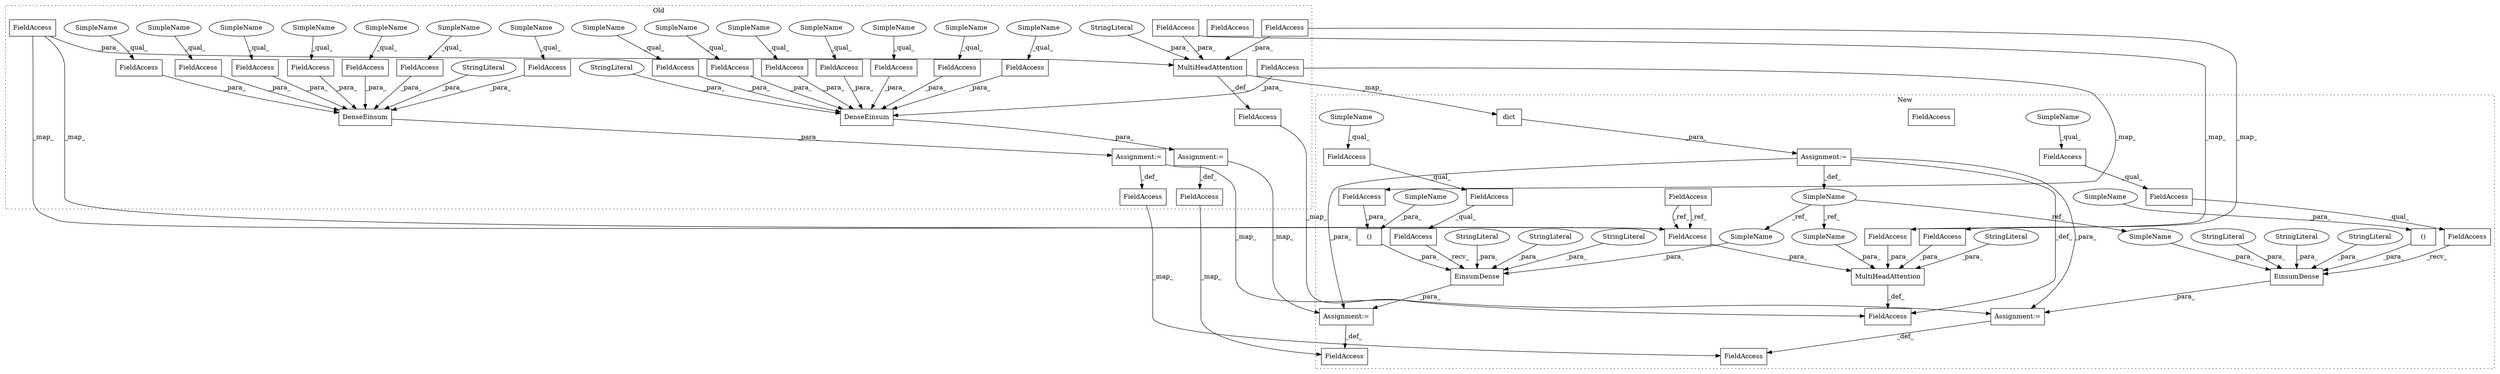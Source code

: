 digraph G {
subgraph cluster0 {
1 [label="DenseEinsum" a="32" s="3909,4133" l="12,1" shape="box"];
3 [label="FieldAccess" a="22" s="4073" l="23" shape="box"];
10 [label="StringLiteral" a="45" s="4119" l="14" shape="ellipse"];
14 [label="FieldAccess" a="22" s="4466" l="24" shape="box"];
20 [label="FieldAccess" a="22" s="3975" l="22" shape="box"];
21 [label="FieldAccess" a="22" s="4097" l="21" shape="box"];
22 [label="FieldAccess" a="22" s="4023" l="22" shape="box"];
23 [label="FieldAccess" a="22" s="3998" l="24" shape="box"];
24 [label="FieldAccess" a="22" s="4046" l="26" shape="box"];
25 [label="FieldAccess" a="22" s="3950" l="24" shape="box"];
29 [label="FieldAccess" a="22" s="4514" l="24" shape="box"];
30 [label="FieldAccess" a="22" s="4613" l="21" shape="box"];
31 [label="FieldAccess" a="22" s="4539" l="22" shape="box"];
32 [label="FieldAccess" a="22" s="4562" l="26" shape="box"];
33 [label="FieldAccess" a="22" s="4491" l="22" shape="box"];
34 [label="FieldAccess" a="22" s="4589" l="23" shape="box"];
36 [label="DenseEinsum" a="32" s="4442,4643" l="12,1" shape="box"];
38 [label="StringLiteral" a="45" s="4635" l="8" shape="ellipse"];
39 [label="FieldAccess" a="22" s="3921" l="23" shape="box"];
43 [label="MultiHeadAttention" a="32" s="3236,3511" l="19,1" shape="box"];
44 [label="StringLiteral" a="45" s="3495" l="16" shape="ellipse"];
45 [label="FieldAccess" a="22" s="3271" l="25" shape="box"];
47 [label="FieldAccess" a="22" s="4410" l="18" shape="box"];
49 [label="FieldAccess" a="22" s="3297" l="28" shape="box"];
51 [label="FieldAccess" a="22" s="3255" l="15" shape="box"];
54 [label="FieldAccess" a="22" s="3871" l="24" shape="box"];
55 [label="Assignment:=" a="7" s="4428" l="1" shape="box"];
58 [label="Assignment:=" a="7" s="3895" l="1" shape="box"];
59 [label="FieldAccess" a="22" s="3586" l="28" shape="box"];
69 [label="SimpleName" a="42" s="4562" l="4" shape="ellipse"];
70 [label="SimpleName" a="42" s="4023" l="4" shape="ellipse"];
71 [label="SimpleName" a="42" s="3950" l="4" shape="ellipse"];
72 [label="SimpleName" a="42" s="4613" l="4" shape="ellipse"];
73 [label="SimpleName" a="42" s="3998" l="4" shape="ellipse"];
74 [label="SimpleName" a="42" s="4466" l="4" shape="ellipse"];
75 [label="SimpleName" a="42" s="4539" l="4" shape="ellipse"];
76 [label="SimpleName" a="42" s="4073" l="4" shape="ellipse"];
77 [label="SimpleName" a="42" s="4589" l="4" shape="ellipse"];
78 [label="SimpleName" a="42" s="3975" l="4" shape="ellipse"];
79 [label="SimpleName" a="42" s="4514" l="4" shape="ellipse"];
80 [label="SimpleName" a="42" s="4097" l="4" shape="ellipse"];
81 [label="SimpleName" a="42" s="4046" l="4" shape="ellipse"];
82 [label="SimpleName" a="42" s="4491" l="4" shape="ellipse"];
83 [label="FieldAccess" a="22" s="3271" l="25" shape="box"];
label = "Old";
style="dotted";
}
subgraph cluster1 {
2 [label="()" a="106" s="4397" l="28" shape="box"];
4 [label="EinsumDense" a="32" s="4366,4453" l="12,1" shape="box"];
5 [label="SimpleName" a="42" s="3160" l="13" shape="ellipse"];
6 [label="EinsumDense" a="32" s="3928,4033" l="12,1" shape="box"];
7 [label="StringLiteral" a="45" s="3940" l="13" shape="ellipse"];
8 [label="StringLiteral" a="45" s="4005" l="14" shape="ellipse"];
9 [label="StringLiteral" a="45" s="4001" l="3" shape="ellipse"];
11 [label="StringLiteral" a="45" s="4431" l="8" shape="ellipse"];
12 [label="StringLiteral" a="45" s="4427" l="3" shape="ellipse"];
13 [label="StringLiteral" a="45" s="4378" l="13" shape="ellipse"];
15 [label="FieldAccess" a="22" s="4329" l="36" shape="box"];
16 [label="FieldAccess" a="22" s="4329" l="23" shape="box"];
17 [label="FieldAccess" a="22" s="4329" l="16" shape="box"];
18 [label="FieldAccess" a="22" s="3891" l="16" shape="box"];
19 [label="FieldAccess" a="22" s="3891" l="23" shape="box"];
26 [label="FieldAccess" a="22" s="3891" l="36" shape="box"];
27 [label="Assignment:=" a="7" s="3173" l="1" shape="box"];
28 [label="()" a="106" s="3959" l="40" shape="box"];
35 [label="MultiHeadAttention" a="32" s="3386,3506" l="19,1" shape="box"];
37 [label="StringLiteral" a="45" s="3476" l="16" shape="ellipse"];
40 [label="FieldAccess" a="22" s="3976" l="23" shape="box"];
41 [label="FieldAccess" a="22" s="3094" l="25" shape="box"];
42 [label="dict" a="32" s="3174,3347" l="5,1" shape="box"];
46 [label="FieldAccess" a="22" s="3421" l="25" shape="box"];
48 [label="FieldAccess" a="22" s="4310" l="18" shape="box"];
50 [label="FieldAccess" a="22" s="3447" l="28" shape="box"];
52 [label="FieldAccess" a="22" s="3405" l="15" shape="box"];
53 [label="FieldAccess" a="22" s="3866" l="24" shape="box"];
56 [label="Assignment:=" a="7" s="4328" l="1" shape="box"];
57 [label="Assignment:=" a="7" s="3890" l="1" shape="box"];
60 [label="FieldAccess" a="22" s="3581" l="28" shape="box"];
61 [label="SimpleName" a="42" s="3493" l="13" shape="ellipse"];
62 [label="SimpleName" a="42" s="4020" l="13" shape="ellipse"];
63 [label="SimpleName" a="42" s="4440" l="13" shape="ellipse"];
64 [label="SimpleName" a="42" s="4329" l="10" shape="ellipse"];
65 [label="SimpleName" a="42" s="3891" l="10" shape="ellipse"];
66 [label="SimpleName" a="42" s="3959" l="4" shape="ellipse"];
67 [label="SimpleName" a="42" s="4397" l="4" shape="ellipse"];
68 [label="FieldAccess" a="22" s="3421" l="25" shape="box"];
label = "New";
style="dotted";
}
1 -> 58 [label="_para_"];
2 -> 4 [label="_para_"];
3 -> 1 [label="_para_"];
4 -> 56 [label="_para_"];
5 -> 62 [label="_ref_"];
5 -> 63 [label="_ref_"];
5 -> 61 [label="_ref_"];
6 -> 57 [label="_para_"];
7 -> 6 [label="_para_"];
8 -> 6 [label="_para_"];
9 -> 6 [label="_para_"];
10 -> 1 [label="_para_"];
11 -> 4 [label="_para_"];
12 -> 4 [label="_para_"];
13 -> 4 [label="_para_"];
14 -> 36 [label="_para_"];
15 -> 4 [label="_recv_"];
16 -> 15 [label="_qual_"];
17 -> 16 [label="_qual_"];
18 -> 19 [label="_qual_"];
19 -> 26 [label="_qual_"];
20 -> 1 [label="_para_"];
21 -> 1 [label="_para_"];
22 -> 1 [label="_para_"];
23 -> 1 [label="_para_"];
24 -> 1 [label="_para_"];
25 -> 1 [label="_para_"];
26 -> 6 [label="_recv_"];
27 -> 57 [label="_para_"];
27 -> 60 [label="_def_"];
27 -> 5 [label="_def_"];
27 -> 56 [label="_para_"];
28 -> 6 [label="_para_"];
29 -> 36 [label="_para_"];
30 -> 36 [label="_para_"];
31 -> 36 [label="_para_"];
32 -> 36 [label="_para_"];
33 -> 36 [label="_para_"];
34 -> 36 [label="_para_"];
35 -> 60 [label="_def_"];
36 -> 55 [label="_para_"];
37 -> 35 [label="_para_"];
38 -> 36 [label="_para_"];
39 -> 40 [label="_map_"];
39 -> 1 [label="_para_"];
40 -> 28 [label="_para_"];
41 -> 68 [label="_ref_"];
41 -> 68 [label="_ref_"];
42 -> 27 [label="_para_"];
43 -> 59 [label="_def_"];
43 -> 42 [label="_map_"];
44 -> 43 [label="_para_"];
47 -> 48 [label="_map_"];
49 -> 43 [label="_para_"];
49 -> 50 [label="_map_"];
50 -> 35 [label="_para_"];
51 -> 52 [label="_map_"];
51 -> 43 [label="_para_"];
52 -> 35 [label="_para_"];
54 -> 53 [label="_map_"];
55 -> 47 [label="_def_"];
55 -> 56 [label="_map_"];
56 -> 48 [label="_def_"];
57 -> 53 [label="_def_"];
58 -> 54 [label="_def_"];
58 -> 57 [label="_map_"];
59 -> 60 [label="_map_"];
61 -> 35 [label="_para_"];
62 -> 6 [label="_para_"];
63 -> 4 [label="_para_"];
64 -> 17 [label="_qual_"];
65 -> 18 [label="_qual_"];
66 -> 28 [label="_para_"];
67 -> 2 [label="_para_"];
68 -> 35 [label="_para_"];
69 -> 32 [label="_qual_"];
70 -> 22 [label="_qual_"];
71 -> 25 [label="_qual_"];
72 -> 30 [label="_qual_"];
73 -> 23 [label="_qual_"];
74 -> 14 [label="_qual_"];
75 -> 31 [label="_qual_"];
76 -> 3 [label="_qual_"];
77 -> 34 [label="_qual_"];
78 -> 20 [label="_qual_"];
79 -> 29 [label="_qual_"];
80 -> 21 [label="_qual_"];
81 -> 24 [label="_qual_"];
82 -> 33 [label="_qual_"];
83 -> 68 [label="_map_"];
83 -> 68 [label="_map_"];
83 -> 43 [label="_para_"];
}
